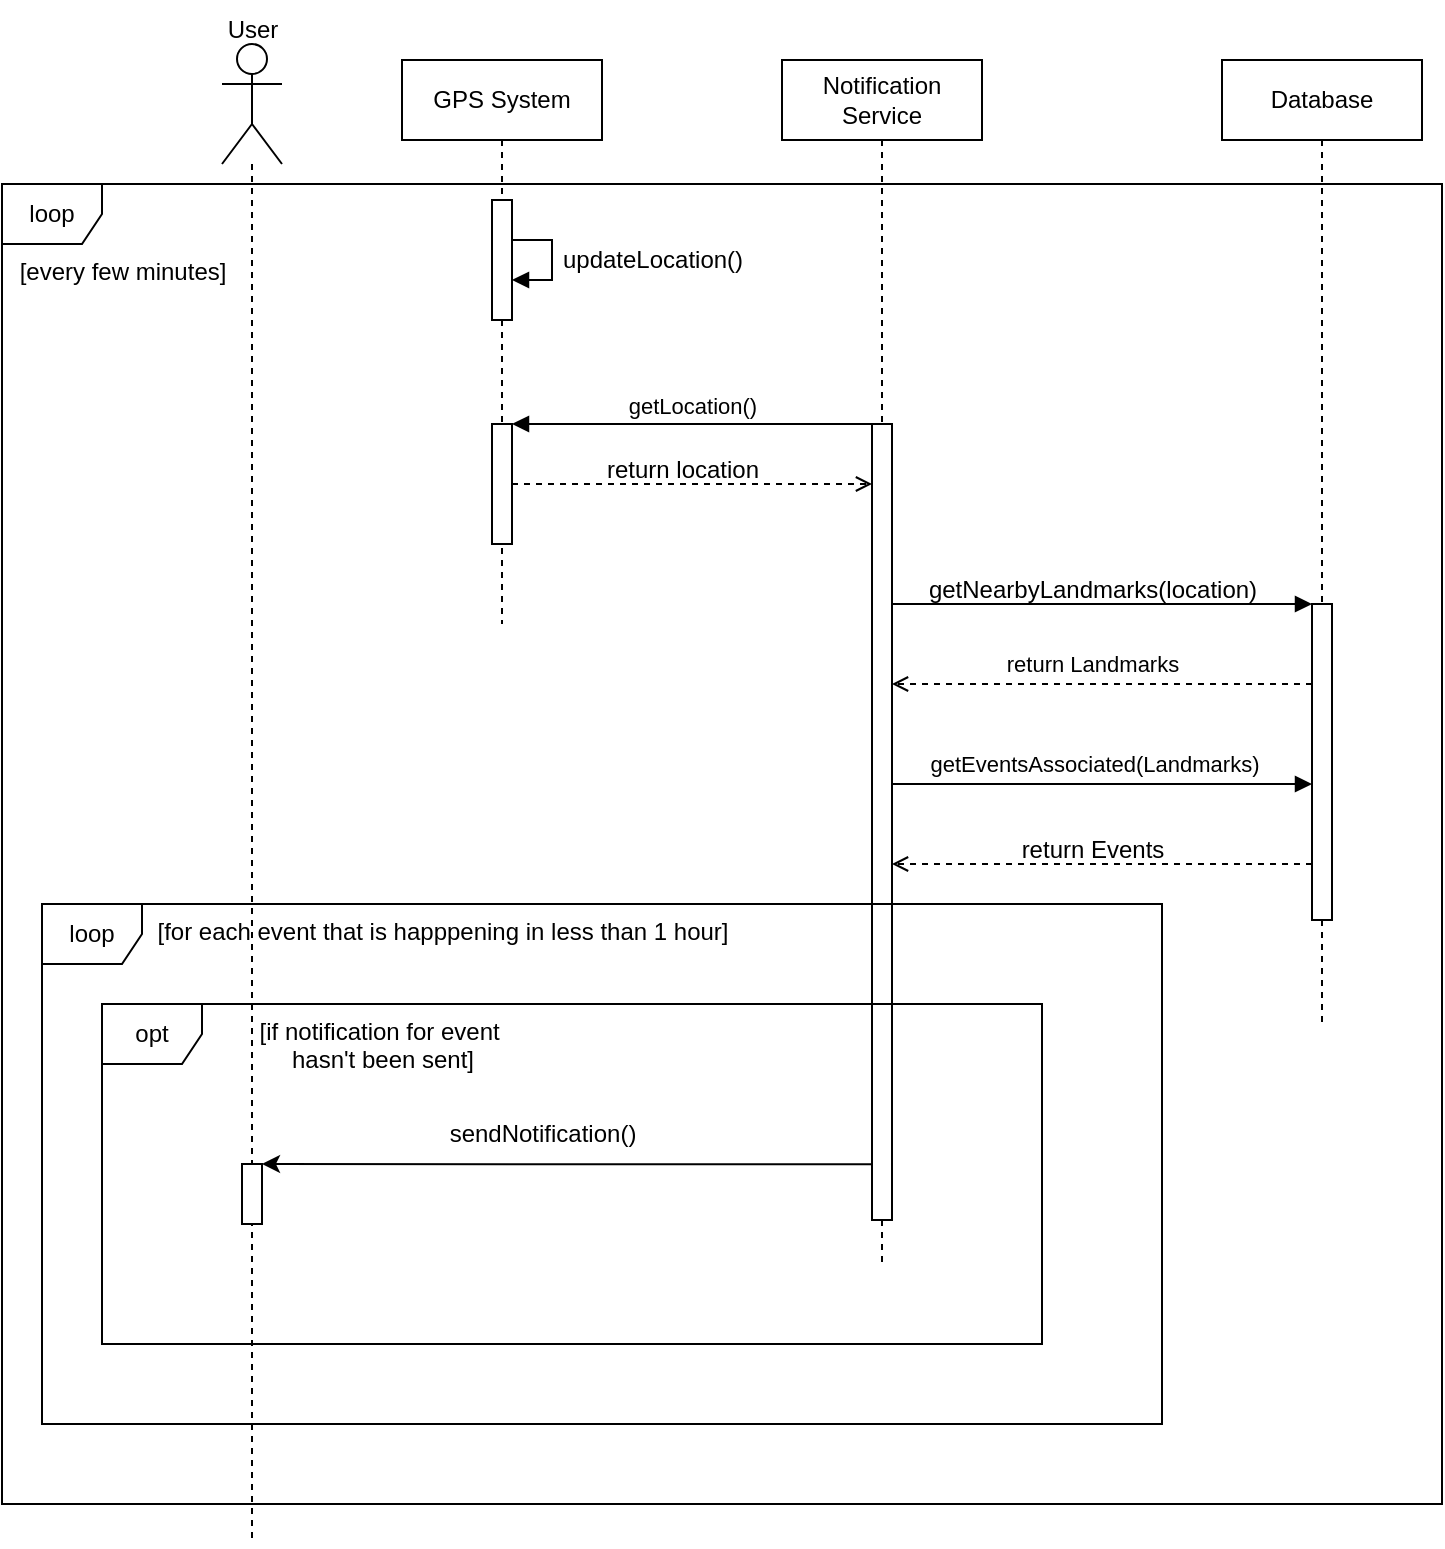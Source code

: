 <mxfile version="24.9.2">
  <diagram name="Page-1" id="2YBvvXClWsGukQMizWep">
    <mxGraphModel dx="983" dy="536" grid="1" gridSize="10" guides="1" tooltips="1" connect="1" arrows="1" fold="1" page="1" pageScale="1" pageWidth="850" pageHeight="1100" math="0" shadow="0">
      <root>
        <mxCell id="0" />
        <mxCell id="1" parent="0" />
        <mxCell id="aM9ryv3xv72pqoxQDRHE-5" value="Database" style="shape=umlLifeline;perimeter=lifelinePerimeter;whiteSpace=wrap;html=1;container=0;dropTarget=0;collapsible=0;recursiveResize=0;outlineConnect=0;portConstraint=eastwest;newEdgeStyle={&quot;edgeStyle&quot;:&quot;elbowEdgeStyle&quot;,&quot;elbow&quot;:&quot;vertical&quot;,&quot;curved&quot;:0,&quot;rounded&quot;:0};" parent="1" vertex="1">
          <mxGeometry x="620" y="128" width="100" height="482" as="geometry" />
        </mxCell>
        <mxCell id="aM9ryv3xv72pqoxQDRHE-6" value="" style="html=1;points=[];perimeter=orthogonalPerimeter;outlineConnect=0;targetShapes=umlLifeline;portConstraint=eastwest;newEdgeStyle={&quot;edgeStyle&quot;:&quot;elbowEdgeStyle&quot;,&quot;elbow&quot;:&quot;vertical&quot;,&quot;curved&quot;:0,&quot;rounded&quot;:0};" parent="aM9ryv3xv72pqoxQDRHE-5" vertex="1">
          <mxGeometry x="45" y="272" width="10" height="158" as="geometry" />
        </mxCell>
        <mxCell id="s9sT94iXjhivv4RPI7OD-8" style="edgeStyle=orthogonalEdgeStyle;rounded=0;orthogonalLoop=1;jettySize=auto;html=1;endArrow=none;endFill=0;dashed=1;" edge="1" parent="1" source="s9sT94iXjhivv4RPI7OD-4">
          <mxGeometry relative="1" as="geometry">
            <mxPoint x="135" y="870" as="targetPoint" />
          </mxGeometry>
        </mxCell>
        <mxCell id="s9sT94iXjhivv4RPI7OD-4" value="" style="shape=umlActor;verticalLabelPosition=bottom;verticalAlign=top;html=1;" vertex="1" parent="1">
          <mxGeometry x="120" y="120" width="30" height="60" as="geometry" />
        </mxCell>
        <mxCell id="s9sT94iXjhivv4RPI7OD-7" value="User" style="text;html=1;align=center;verticalAlign=middle;resizable=0;points=[];autosize=1;strokeColor=none;fillColor=none;" vertex="1" parent="1">
          <mxGeometry x="110" y="98" width="50" height="30" as="geometry" />
        </mxCell>
        <mxCell id="s9sT94iXjhivv4RPI7OD-9" value="GPS System" style="shape=umlLifeline;perimeter=lifelinePerimeter;whiteSpace=wrap;html=1;container=1;dropTarget=0;collapsible=0;recursiveResize=0;outlineConnect=0;portConstraint=eastwest;newEdgeStyle={&quot;edgeStyle&quot;:&quot;elbowEdgeStyle&quot;,&quot;elbow&quot;:&quot;vertical&quot;,&quot;curved&quot;:0,&quot;rounded&quot;:0};" vertex="1" parent="1">
          <mxGeometry x="210" y="128" width="100" height="282" as="geometry" />
        </mxCell>
        <mxCell id="s9sT94iXjhivv4RPI7OD-14" value="" style="html=1;points=[];perimeter=orthogonalPerimeter;outlineConnect=0;targetShapes=umlLifeline;portConstraint=eastwest;newEdgeStyle={&quot;edgeStyle&quot;:&quot;elbowEdgeStyle&quot;,&quot;elbow&quot;:&quot;vertical&quot;,&quot;curved&quot;:0,&quot;rounded&quot;:0};" vertex="1" parent="s9sT94iXjhivv4RPI7OD-9">
          <mxGeometry x="45" y="70" width="10" height="60" as="geometry" />
        </mxCell>
        <mxCell id="s9sT94iXjhivv4RPI7OD-15" style="edgeStyle=elbowEdgeStyle;rounded=0;orthogonalLoop=1;jettySize=auto;html=1;elbow=vertical;curved=0;endArrow=block;endFill=1;" edge="1" parent="s9sT94iXjhivv4RPI7OD-9" source="s9sT94iXjhivv4RPI7OD-14" target="s9sT94iXjhivv4RPI7OD-14">
          <mxGeometry relative="1" as="geometry" />
        </mxCell>
        <mxCell id="s9sT94iXjhivv4RPI7OD-17" value="" style="html=1;points=[];perimeter=orthogonalPerimeter;outlineConnect=0;targetShapes=umlLifeline;portConstraint=eastwest;newEdgeStyle={&quot;edgeStyle&quot;:&quot;elbowEdgeStyle&quot;,&quot;elbow&quot;:&quot;vertical&quot;,&quot;curved&quot;:0,&quot;rounded&quot;:0};" vertex="1" parent="s9sT94iXjhivv4RPI7OD-9">
          <mxGeometry x="45" y="182" width="10" height="60" as="geometry" />
        </mxCell>
        <mxCell id="s9sT94iXjhivv4RPI7OD-11" value="loop" style="shape=umlFrame;whiteSpace=wrap;html=1;pointerEvents=0;recursiveResize=0;container=1;collapsible=0;width=50;" vertex="1" parent="1">
          <mxGeometry x="10" y="190" width="720" height="660" as="geometry" />
        </mxCell>
        <mxCell id="s9sT94iXjhivv4RPI7OD-12" value="[every few&amp;nbsp;&lt;span style=&quot;background-color: initial;&quot;&gt;minutes]&lt;/span&gt;" style="text;align=center;html=1;" vertex="1" parent="s9sT94iXjhivv4RPI7OD-11">
          <mxGeometry width="100" height="20" relative="1" as="geometry">
            <mxPoint x="10" y="30" as="offset" />
          </mxGeometry>
        </mxCell>
        <mxCell id="s9sT94iXjhivv4RPI7OD-16" value="updateLocation()" style="text;html=1;align=center;verticalAlign=middle;resizable=0;points=[];autosize=1;strokeColor=none;fillColor=none;" vertex="1" parent="s9sT94iXjhivv4RPI7OD-11">
          <mxGeometry x="270" y="23" width="110" height="30" as="geometry" />
        </mxCell>
        <mxCell id="aM9ryv3xv72pqoxQDRHE-1" value="Notification Service" style="shape=umlLifeline;perimeter=lifelinePerimeter;whiteSpace=wrap;html=1;container=0;dropTarget=0;collapsible=0;recursiveResize=0;outlineConnect=0;portConstraint=eastwest;newEdgeStyle={&quot;edgeStyle&quot;:&quot;elbowEdgeStyle&quot;,&quot;elbow&quot;:&quot;vertical&quot;,&quot;curved&quot;:0,&quot;rounded&quot;:0};" parent="s9sT94iXjhivv4RPI7OD-11" vertex="1">
          <mxGeometry x="390" y="-62" width="100" height="602" as="geometry" />
        </mxCell>
        <mxCell id="aM9ryv3xv72pqoxQDRHE-2" value="" style="html=1;points=[];perimeter=orthogonalPerimeter;outlineConnect=0;targetShapes=umlLifeline;portConstraint=eastwest;newEdgeStyle={&quot;edgeStyle&quot;:&quot;elbowEdgeStyle&quot;,&quot;elbow&quot;:&quot;vertical&quot;,&quot;curved&quot;:0,&quot;rounded&quot;:0};" parent="aM9ryv3xv72pqoxQDRHE-1" vertex="1">
          <mxGeometry x="45" y="182" width="10" height="398" as="geometry" />
        </mxCell>
        <mxCell id="s9sT94iXjhivv4RPI7OD-26" style="edgeStyle=elbowEdgeStyle;rounded=0;orthogonalLoop=1;jettySize=auto;html=1;elbow=vertical;curved=0;dashed=1;endArrow=open;endFill=0;" edge="1" parent="s9sT94iXjhivv4RPI7OD-11">
          <mxGeometry relative="1" as="geometry">
            <mxPoint x="655" y="340.002" as="sourcePoint" />
            <mxPoint x="445.0" y="340.002" as="targetPoint" />
          </mxGeometry>
        </mxCell>
        <mxCell id="s9sT94iXjhivv4RPI7OD-19" value="return location" style="text;html=1;align=center;verticalAlign=middle;resizable=0;points=[];autosize=1;strokeColor=none;fillColor=none;" vertex="1" parent="s9sT94iXjhivv4RPI7OD-11">
          <mxGeometry x="290" y="128" width="100" height="30" as="geometry" />
        </mxCell>
        <mxCell id="s9sT94iXjhivv4RPI7OD-20" style="edgeStyle=elbowEdgeStyle;rounded=0;orthogonalLoop=1;jettySize=auto;html=1;elbow=vertical;curved=0;endArrow=block;endFill=1;" edge="1" parent="s9sT94iXjhivv4RPI7OD-11">
          <mxGeometry relative="1" as="geometry">
            <mxPoint x="445" y="210.001" as="sourcePoint" />
            <mxPoint x="655.0" y="210.001" as="targetPoint" />
          </mxGeometry>
        </mxCell>
        <mxCell id="s9sT94iXjhivv4RPI7OD-21" value="getNearbyLandmarks(location)" style="text;html=1;align=center;verticalAlign=middle;resizable=0;points=[];autosize=1;strokeColor=none;fillColor=none;" vertex="1" parent="s9sT94iXjhivv4RPI7OD-11">
          <mxGeometry x="450" y="188" width="190" height="30" as="geometry" />
        </mxCell>
        <mxCell id="s9sT94iXjhivv4RPI7OD-27" value="return Events" style="text;html=1;align=center;verticalAlign=middle;resizable=0;points=[];autosize=1;strokeColor=none;fillColor=none;" vertex="1" parent="s9sT94iXjhivv4RPI7OD-11">
          <mxGeometry x="500" y="318" width="90" height="30" as="geometry" />
        </mxCell>
        <mxCell id="s9sT94iXjhivv4RPI7OD-33" value="loop" style="shape=umlFrame;whiteSpace=wrap;html=1;pointerEvents=0;recursiveResize=0;container=1;collapsible=0;width=50;" vertex="1" parent="s9sT94iXjhivv4RPI7OD-11">
          <mxGeometry x="20" y="360" width="560" height="260" as="geometry" />
        </mxCell>
        <mxCell id="s9sT94iXjhivv4RPI7OD-34" value="[for each event that is happpening in less than 1 hour]" style="text;align=center;html=1;" vertex="1" parent="s9sT94iXjhivv4RPI7OD-33">
          <mxGeometry width="100" height="20" relative="1" as="geometry">
            <mxPoint x="150" as="offset" />
          </mxGeometry>
        </mxCell>
        <mxCell id="s9sT94iXjhivv4RPI7OD-32" value="sendNotification()" style="text;html=1;align=center;verticalAlign=middle;resizable=0;points=[];autosize=1;strokeColor=none;fillColor=none;" vertex="1" parent="s9sT94iXjhivv4RPI7OD-33">
          <mxGeometry x="190" y="100" width="120" height="30" as="geometry" />
        </mxCell>
        <mxCell id="s9sT94iXjhivv4RPI7OD-30" value="opt" style="shape=umlFrame;whiteSpace=wrap;html=1;pointerEvents=0;recursiveResize=0;container=1;collapsible=0;width=50;" vertex="1" parent="s9sT94iXjhivv4RPI7OD-33">
          <mxGeometry x="30" y="50" width="470" height="170" as="geometry" />
        </mxCell>
        <mxCell id="s9sT94iXjhivv4RPI7OD-28" value="" style="html=1;points=[];perimeter=orthogonalPerimeter;outlineConnect=0;targetShapes=umlLifeline;portConstraint=eastwest;newEdgeStyle={&quot;edgeStyle&quot;:&quot;elbowEdgeStyle&quot;,&quot;elbow&quot;:&quot;vertical&quot;,&quot;curved&quot;:0,&quot;rounded&quot;:0};" vertex="1" parent="s9sT94iXjhivv4RPI7OD-30">
          <mxGeometry x="70" y="80" width="10" height="30" as="geometry" />
        </mxCell>
        <mxCell id="s9sT94iXjhivv4RPI7OD-29" style="edgeStyle=elbowEdgeStyle;rounded=0;orthogonalLoop=1;jettySize=auto;html=1;elbow=vertical;curved=0;" edge="1" parent="s9sT94iXjhivv4RPI7OD-30">
          <mxGeometry relative="1" as="geometry">
            <mxPoint x="385" y="80.153" as="sourcePoint" />
            <mxPoint x="80" y="80.153" as="targetPoint" />
          </mxGeometry>
        </mxCell>
        <mxCell id="s9sT94iXjhivv4RPI7OD-31" value="[if notification for event&amp;nbsp;&lt;div&gt;&lt;span style=&quot;background-color: initial;&quot;&gt;hasn&#39;t been sent]&lt;/span&gt;&lt;/div&gt;" style="text;align=center;html=1;" vertex="1" parent="s9sT94iXjhivv4RPI7OD-30">
          <mxGeometry width="100" height="20" relative="1" as="geometry">
            <mxPoint x="90" as="offset" />
          </mxGeometry>
        </mxCell>
        <mxCell id="aM9ryv3xv72pqoxQDRHE-9" value="getLocation()" style="html=1;verticalAlign=bottom;endArrow=block;edgeStyle=elbowEdgeStyle;elbow=vertical;curved=0;rounded=0;" parent="1" source="aM9ryv3xv72pqoxQDRHE-2" target="s9sT94iXjhivv4RPI7OD-17" edge="1">
          <mxGeometry relative="1" as="geometry">
            <mxPoint x="470.0" y="392" as="sourcePoint" />
            <Array as="points">
              <mxPoint x="385" y="310" />
            </Array>
            <mxPoint x="270" y="310" as="targetPoint" />
          </mxGeometry>
        </mxCell>
        <mxCell id="s9sT94iXjhivv4RPI7OD-18" style="edgeStyle=elbowEdgeStyle;rounded=0;orthogonalLoop=1;jettySize=auto;html=1;elbow=vertical;curved=0;dashed=1;endArrow=open;endFill=0;" edge="1" parent="1" source="s9sT94iXjhivv4RPI7OD-17" target="aM9ryv3xv72pqoxQDRHE-2">
          <mxGeometry relative="1" as="geometry" />
        </mxCell>
        <mxCell id="s9sT94iXjhivv4RPI7OD-22" style="edgeStyle=elbowEdgeStyle;rounded=0;orthogonalLoop=1;jettySize=auto;html=1;elbow=vertical;curved=0;endArrow=open;endFill=0;dashed=1;" edge="1" parent="1" source="aM9ryv3xv72pqoxQDRHE-6" target="aM9ryv3xv72pqoxQDRHE-2">
          <mxGeometry relative="1" as="geometry">
            <Array as="points">
              <mxPoint x="620" y="440" />
            </Array>
          </mxGeometry>
        </mxCell>
        <mxCell id="s9sT94iXjhivv4RPI7OD-23" value="return Landmarks" style="edgeLabel;html=1;align=center;verticalAlign=middle;resizable=0;points=[];" vertex="1" connectable="0" parent="s9sT94iXjhivv4RPI7OD-22">
          <mxGeometry x="0.199" y="2" relative="1" as="geometry">
            <mxPoint x="16" y="-12" as="offset" />
          </mxGeometry>
        </mxCell>
        <mxCell id="s9sT94iXjhivv4RPI7OD-24" style="edgeStyle=elbowEdgeStyle;rounded=0;orthogonalLoop=1;jettySize=auto;html=1;elbow=vertical;curved=0;endArrow=block;endFill=1;" edge="1" parent="1" source="aM9ryv3xv72pqoxQDRHE-2" target="aM9ryv3xv72pqoxQDRHE-6">
          <mxGeometry relative="1" as="geometry">
            <Array as="points">
              <mxPoint x="600" y="490" />
            </Array>
          </mxGeometry>
        </mxCell>
        <mxCell id="s9sT94iXjhivv4RPI7OD-25" value="getEventsAssociated(Landmarks)" style="edgeLabel;html=1;align=center;verticalAlign=middle;resizable=0;points=[];" vertex="1" connectable="0" parent="s9sT94iXjhivv4RPI7OD-24">
          <mxGeometry x="-0.111" relative="1" as="geometry">
            <mxPoint x="7" y="-10" as="offset" />
          </mxGeometry>
        </mxCell>
      </root>
    </mxGraphModel>
  </diagram>
</mxfile>
